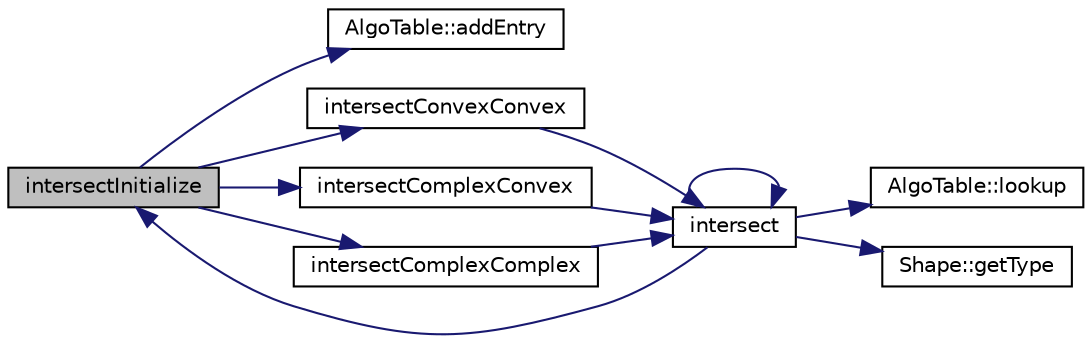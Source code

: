 digraph "intersectInitialize"
{
  edge [fontname="Helvetica",fontsize="10",labelfontname="Helvetica",labelfontsize="10"];
  node [fontname="Helvetica",fontsize="10",shape=record];
  rankdir="LR";
  Node1 [label="intersectInitialize",height=0.2,width=0.4,color="black", fillcolor="grey75", style="filled", fontcolor="black"];
  Node1 -> Node2 [color="midnightblue",fontsize="10",style="solid",fontname="Helvetica"];
  Node2 [label="AlgoTable::addEntry",height=0.2,width=0.4,color="black", fillcolor="white", style="filled",URL="$class_algo_table.html#a29b4395ed853b0e1c43e84882e4aa5a1"];
  Node1 -> Node3 [color="midnightblue",fontsize="10",style="solid",fontname="Helvetica"];
  Node3 [label="intersectConvexConvex",height=0.2,width=0.4,color="black", fillcolor="white", style="filled",URL="$_object_8cpp.html#ae9bb16719c4696f23d5742b2e9973605"];
  Node3 -> Node4 [color="midnightblue",fontsize="10",style="solid",fontname="Helvetica"];
  Node4 [label="intersect",height=0.2,width=0.4,color="black", fillcolor="white", style="filled",URL="$_object_8cpp.html#a80cb495ad791b0a084b52a2d61cbf89e"];
  Node4 -> Node1 [color="midnightblue",fontsize="10",style="solid",fontname="Helvetica"];
  Node4 -> Node4 [color="midnightblue",fontsize="10",style="solid",fontname="Helvetica"];
  Node4 -> Node5 [color="midnightblue",fontsize="10",style="solid",fontname="Helvetica"];
  Node5 [label="AlgoTable::lookup",height=0.2,width=0.4,color="black", fillcolor="white", style="filled",URL="$class_algo_table.html#a9ba91be3454a3317a643763090949541"];
  Node4 -> Node6 [color="midnightblue",fontsize="10",style="solid",fontname="Helvetica"];
  Node6 [label="Shape::getType",height=0.2,width=0.4,color="black", fillcolor="white", style="filled",URL="$class_shape.html#a1a4b4fa6764bc94365fec828de08d667"];
  Node1 -> Node7 [color="midnightblue",fontsize="10",style="solid",fontname="Helvetica"];
  Node7 [label="intersectComplexConvex",height=0.2,width=0.4,color="black", fillcolor="white", style="filled",URL="$_object_8cpp.html#a71b795505f93e16b340bfceb4daf18be"];
  Node7 -> Node4 [color="midnightblue",fontsize="10",style="solid",fontname="Helvetica"];
  Node1 -> Node8 [color="midnightblue",fontsize="10",style="solid",fontname="Helvetica"];
  Node8 [label="intersectComplexComplex",height=0.2,width=0.4,color="black", fillcolor="white", style="filled",URL="$_object_8cpp.html#a8517d109e06ee3aa593ade4899c253ca"];
  Node8 -> Node4 [color="midnightblue",fontsize="10",style="solid",fontname="Helvetica"];
}
